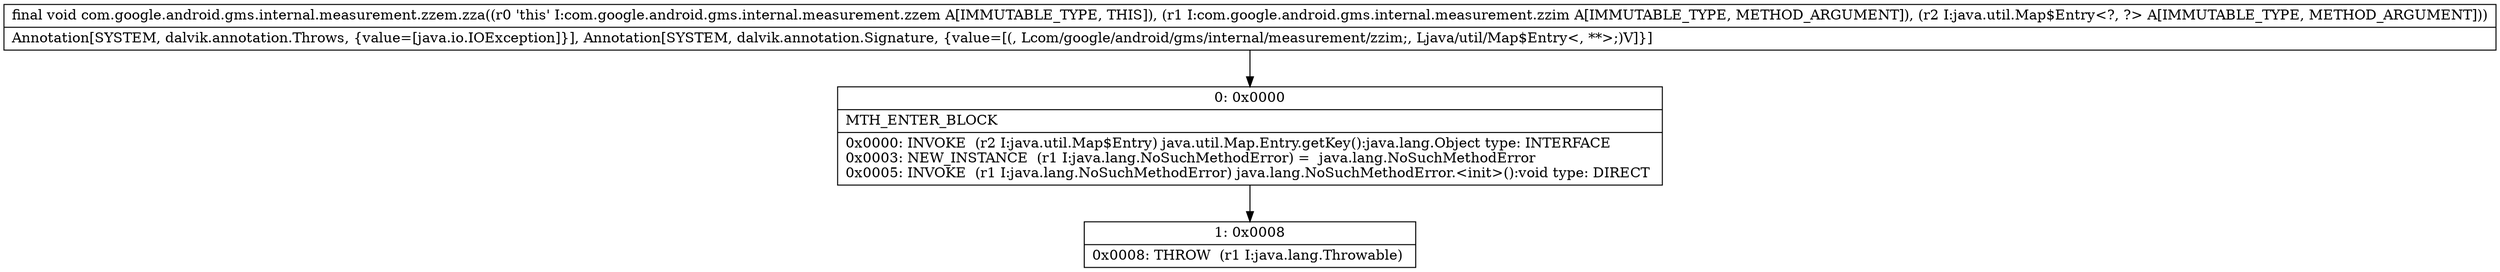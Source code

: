 digraph "CFG forcom.google.android.gms.internal.measurement.zzem.zza(Lcom\/google\/android\/gms\/internal\/measurement\/zzim;Ljava\/util\/Map$Entry;)V" {
Node_0 [shape=record,label="{0\:\ 0x0000|MTH_ENTER_BLOCK\l|0x0000: INVOKE  (r2 I:java.util.Map$Entry) java.util.Map.Entry.getKey():java.lang.Object type: INTERFACE \l0x0003: NEW_INSTANCE  (r1 I:java.lang.NoSuchMethodError) =  java.lang.NoSuchMethodError \l0x0005: INVOKE  (r1 I:java.lang.NoSuchMethodError) java.lang.NoSuchMethodError.\<init\>():void type: DIRECT \l}"];
Node_1 [shape=record,label="{1\:\ 0x0008|0x0008: THROW  (r1 I:java.lang.Throwable) \l}"];
MethodNode[shape=record,label="{final void com.google.android.gms.internal.measurement.zzem.zza((r0 'this' I:com.google.android.gms.internal.measurement.zzem A[IMMUTABLE_TYPE, THIS]), (r1 I:com.google.android.gms.internal.measurement.zzim A[IMMUTABLE_TYPE, METHOD_ARGUMENT]), (r2 I:java.util.Map$Entry\<?, ?\> A[IMMUTABLE_TYPE, METHOD_ARGUMENT]))  | Annotation[SYSTEM, dalvik.annotation.Throws, \{value=[java.io.IOException]\}], Annotation[SYSTEM, dalvik.annotation.Signature, \{value=[(, Lcom\/google\/android\/gms\/internal\/measurement\/zzim;, Ljava\/util\/Map$Entry\<, **\>;)V]\}]\l}"];
MethodNode -> Node_0;
Node_0 -> Node_1;
}

